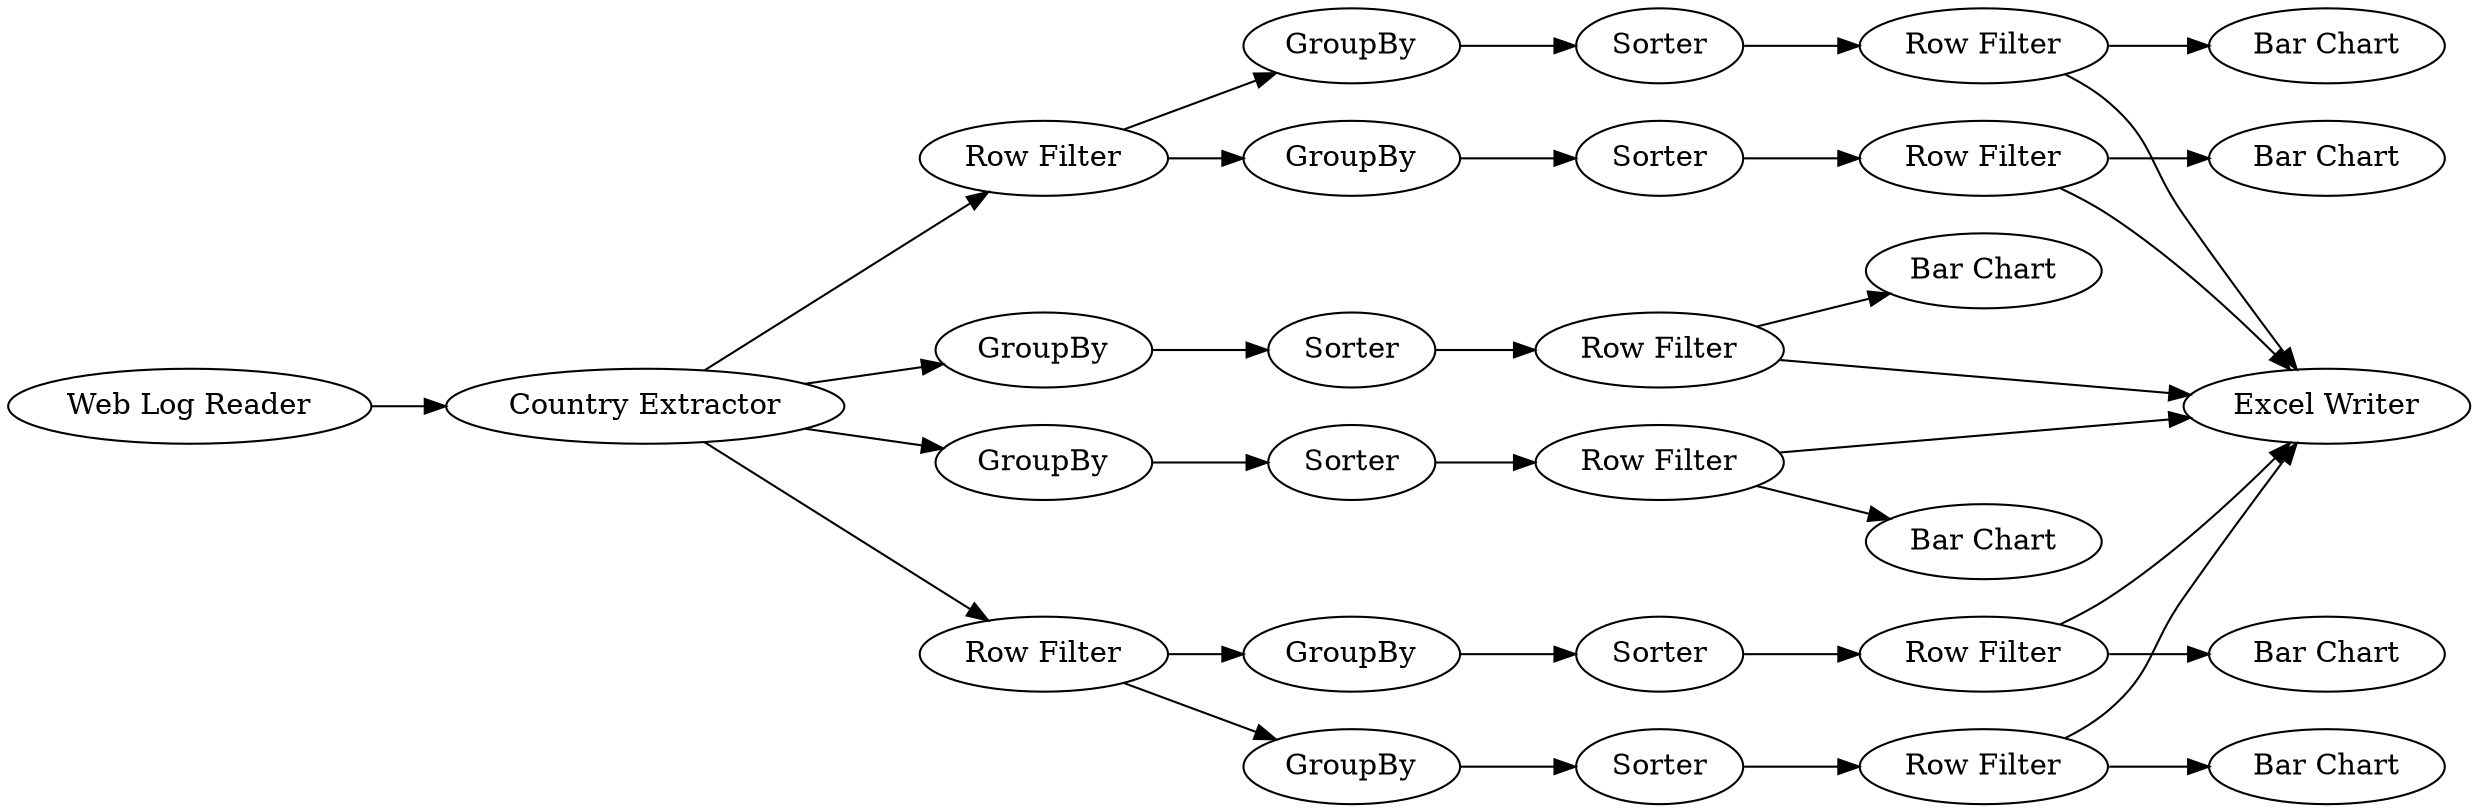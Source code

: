 digraph {
	44 [label="Country Extractor"]
	45 [label=GroupBy]
	46 [label=Sorter]
	47 [label="Row Filter"]
	66 [label="Web Log Reader"]
	73 [label="Bar Chart"]
	74 [label="Row Filter"]
	75 [label=GroupBy]
	76 [label=Sorter]
	77 [label="Row Filter"]
	78 [label="Bar Chart"]
	79 [label=GroupBy]
	80 [label="Row Filter"]
	81 [label="Row Filter"]
	82 [label="Bar Chart"]
	83 [label=Sorter]
	84 [label="Row Filter"]
	85 [label="Bar Chart"]
	86 [label=GroupBy]
	87 [label="Row Filter"]
	88 [label="Bar Chart"]
	89 [label=Sorter]
	90 [label=GroupBy]
	91 [label=Sorter]
	92 [label="Row Filter"]
	93 [label=GroupBy]
	94 [label="Bar Chart"]
	95 [label=Sorter]
	96 [label="Excel Writer"]
	44 -> 45
	44 -> 74
	44 -> 93
	44 -> 80
	45 -> 46
	46 -> 47
	47 -> 96
	47 -> 73
	66 -> 44
	74 -> 75
	74 -> 79
	75 -> 76
	76 -> 77
	77 -> 78
	77 -> 96
	79 -> 83
	80 -> 86
	80 -> 90
	81 -> 82
	81 -> 96
	83 -> 81
	84 -> 85
	84 -> 96
	86 -> 89
	87 -> 88
	87 -> 96
	89 -> 87
	90 -> 91
	91 -> 84
	92 -> 94
	92 -> 96
	93 -> 95
	95 -> 92
	rankdir=LR
}

